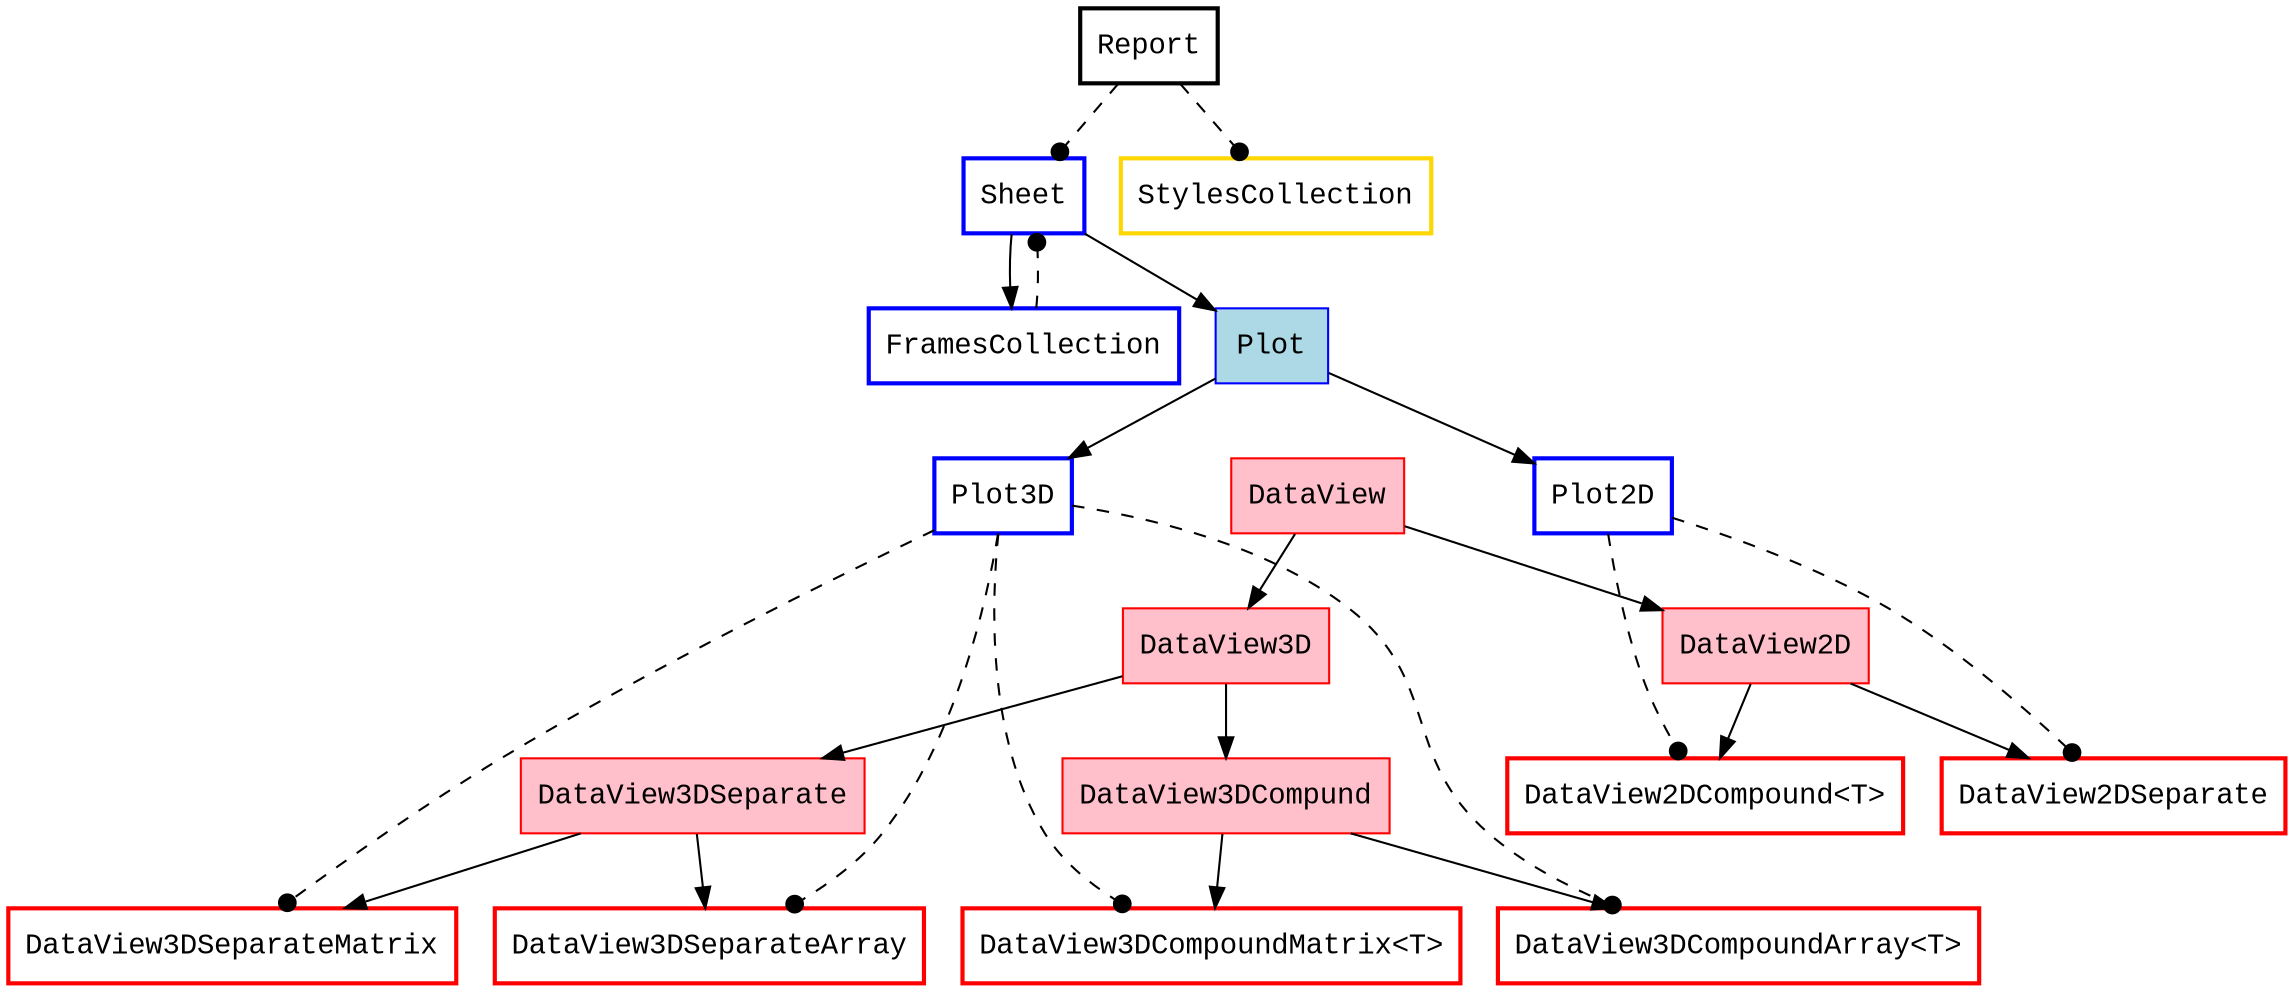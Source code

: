 # dot -Tpng:cairo:gd class_relationships.dot > class_relationships.png

digraph G {
    node [shape=box, style=bold, fontname="Courier New"];

    root                        [label="Report"];
    sheet                       [label="Sheet", color=blue];
    framescollection            [label="FramesCollection", color=blue];
    plot                        [label="Plot", color=blue, style=filled, fillcolor=lightblue];
    stylescollection            [label="StylesCollection", color=gold];

    plot2D                      [label="Plot2D", color=blue];
    plot3D                      [label="Plot3D", color=blue];

    dataview                    [label="DataView", style=filled, color=red, style=filled, fillcolor=pink];

    dataview2d                  [label="DataView2D", color=red, style=filled, fillcolor=pink];
    dataview2dcompound          [label="DataView2DCompound<T>", color=red];
    dataview2dseparate          [label="DataView2DSeparate", color=red];

    dataview3d                  [label="DataView3D", color=red, style=filled, fillcolor=pink];
    dataview3dcompound          [label="DataView3DCompund", color=red, style=filled, fillcolor=pink];
    dataview3dseparate          [label="DataView3DSeparate", color=red, style=filled, fillcolor=pink];
    dataview3dcompoundmatrix    [label="DataView3DCompoundMatrix<T>", color=red];
    dataview3dseparatematrix    [label="DataView3DSeparateMatrix", color=red];
    dataview3dcompoundarray     [label="DataView3DCompoundArray<T>", color=red];
    dataview3dseparatearray     [label="DataView3DSeparateArray", color=red];

    { rank=same plot2D plot3D dataview }

    root -> sheet [arrowhead=dot, style=dashed];
    root -> stylescollection [arrowhead=dot, style=dashed];

    sheet -> plot;
    sheet -> framescollection;

    framescollection -> sheet [arrowhead=dot, style=dashed]

    plot -> plot2D;
    plot -> plot3D;

    plot2D -> dataview2dcompound [arrowhead=dot, style=dashed];
    plot2D -> dataview2dseparate [arrowhead=dot, style=dashed];

    plot3D -> dataview3dcompoundmatrix [arrowhead=dot, style=dashed];
    plot3D -> dataview3dseparatematrix [arrowhead=dot, style=dashed];
    plot3D -> dataview3dcompoundarray  [arrowhead=dot, style=dashed];
    plot3D -> dataview3dseparatearray  [arrowhead=dot, style=dashed];

    dataview -> dataview2d;
    dataview -> dataview3d;

    dataview2d -> dataview2dcompound;
    dataview2d -> dataview2dseparate;

    dataview3d -> dataview3dcompound;
    dataview3d -> dataview3dseparate;

    dataview3dcompound -> dataview3dcompoundmatrix;
    dataview3dcompound -> dataview3dcompoundarray;
    dataview3dseparate -> dataview3dseparatematrix;
    dataview3dseparate -> dataview3dseparatearray;
}
